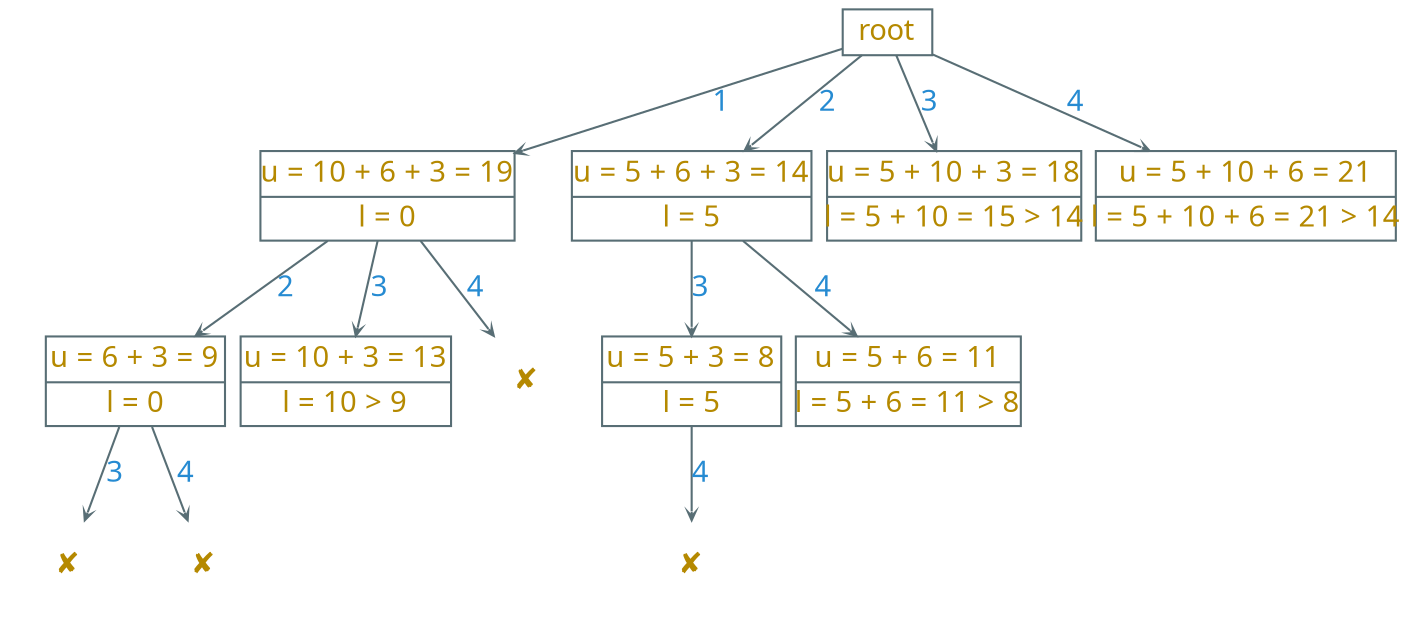 digraph g {
    bgcolor=transparent
    rankdir=TB
    graph [nodesep=0.1,  ranksep=0.4]
    node [shape=record,  color="#586e75",  fixedsize=true,  width=0.6,  height=0.3,  fontcolor="#b58900",  fontsize=14,  fontname="LXGWWenKai"]
    edge [arrowhead=vee,  color="#586e75",  fontcolor="#268bd2",  fontsize=14,  fontname="LXGWWenKai",  arrowsize=0.4]

    root

    node [width=1.7, height=0.6]

    n1 [label="{u = 10 + 6 + 3 = 19|l = 0}"]

    node [width=1.6]

    n2 [label="{u = 5 + 6 + 3 = 14|l = 5}"]

    node [width=1.7]

    n3 [label="{u = 5 + 10 + 3 = 18|l = 5 + 10 = 15 \> 14}"]

    node [width=2.0]

    n4 [label="{u = 5 + 10 + 6 = 21|l = 5 + 10 + 6 = 21 \> 14}"]

    root -> n1 [label=1]
    root -> n2 [label=2]
    root -> n3 [label=3]
    root -> n4 [label=4]

    node [width=1.2]

    n5 [label="{u = 6 + 3 = 9|l = 0}"]

    node [width=1.4]

    n6 [label="{u = 10 + 3 = 13|l = 10 \> 9}"]

    n1 -> n5 [label=2]
    n1 -> n6 [label=3]

    node [shape=plaintext, width=0.8]

    n7 [label=✘]

    n1 -> n7 [label=4]

    n8 [label=✘]
    n9 [label=✘]

    n5 -> n8 [label=3]
    n5 -> n9 [label=4]

    node [shape=record, width=1.2]

    n10 [label="{u = 5 + 3 = 8|l = 5}"]

    node [width=1.5]

    n11 [label="{u = 5 + 6 = 11|l = 5 + 6 = 11 \> 8}"]

    n2 -> n10 [label=3]
    n2 -> n11 [label=4]

    node [shape=plaintext]

    n12 [label=✘]

    n10 -> n12 [label=4]    
}